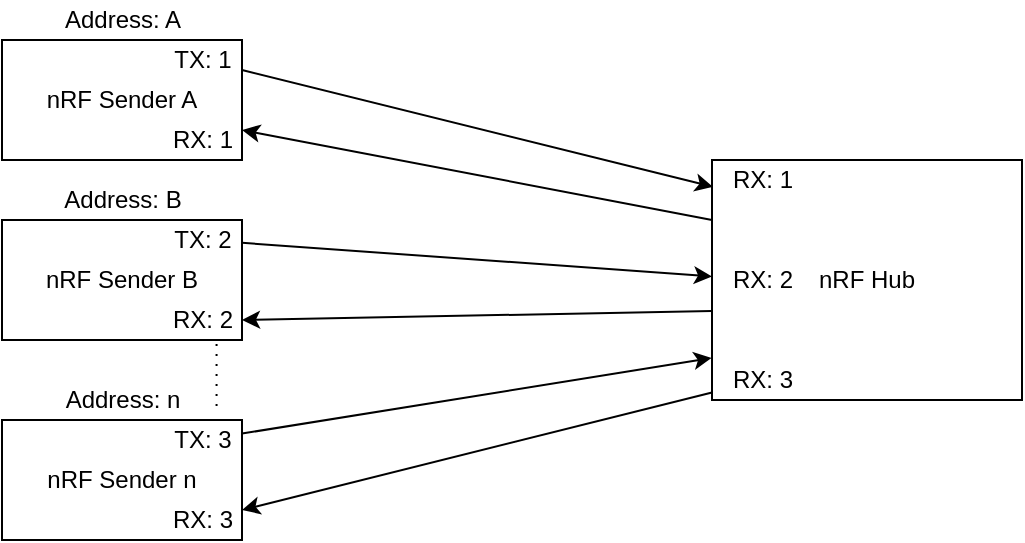 <mxfile version="14.7.6" type="github">
  <diagram id="A4IyuPG652XMWRJrlPqJ" name="Page-1">
    <mxGraphModel dx="1391" dy="530" grid="1" gridSize="10" guides="1" tooltips="1" connect="1" arrows="1" fold="1" page="1" pageScale="1" pageWidth="850" pageHeight="1100" math="0" shadow="0">
      <root>
        <mxCell id="0" />
        <mxCell id="1" parent="0" />
        <mxCell id="AMxbkQby5Cz6vdSXOQPv-2" value="nRF Sender A" style="rounded=0;whiteSpace=wrap;html=1;align=center;" parent="1" vertex="1">
          <mxGeometry x="70" y="80" width="120" height="60" as="geometry" />
        </mxCell>
        <mxCell id="AMxbkQby5Cz6vdSXOQPv-3" value="Address: A" style="text;html=1;align=center;verticalAlign=middle;resizable=0;points=[];autosize=1;strokeColor=none;" parent="1" vertex="1">
          <mxGeometry x="95" y="60" width="70" height="20" as="geometry" />
        </mxCell>
        <mxCell id="xbEQKNHG6fYIvZJpdzs0-14" style="rounded=0;orthogonalLoop=1;jettySize=auto;html=1;entryX=0.011;entryY=0.672;entryDx=0;entryDy=0;entryPerimeter=0;endArrow=classic;endFill=1;" edge="1" parent="1" source="AMxbkQby5Cz6vdSXOQPv-9" target="xbEQKNHG6fYIvZJpdzs0-11">
          <mxGeometry relative="1" as="geometry" />
        </mxCell>
        <mxCell id="AMxbkQby5Cz6vdSXOQPv-9" value="TX: 1" style="text;html=1;align=center;verticalAlign=middle;resizable=0;points=[];autosize=1;strokeColor=none;" parent="1" vertex="1">
          <mxGeometry x="150" y="80" width="40" height="20" as="geometry" />
        </mxCell>
        <mxCell id="AMxbkQby5Cz6vdSXOQPv-10" value="RX: 1" style="text;html=1;align=center;verticalAlign=middle;resizable=0;points=[];autosize=1;strokeColor=none;" parent="1" vertex="1">
          <mxGeometry x="145" y="120" width="50" height="20" as="geometry" />
        </mxCell>
        <mxCell id="xbEQKNHG6fYIvZJpdzs0-3" style="edgeStyle=orthogonalEdgeStyle;rounded=0;orthogonalLoop=1;jettySize=auto;html=1;exitX=0.894;exitY=1.034;exitDx=0;exitDy=0;entryX=0.894;entryY=-0.057;entryDx=0;entryDy=0;endArrow=none;endFill=0;dashed=1;dashPattern=1 4;exitPerimeter=0;entryPerimeter=0;" edge="1" parent="1" source="xbEQKNHG6fYIvZJpdzs0-1" target="xbEQKNHG6fYIvZJpdzs0-2">
          <mxGeometry relative="1" as="geometry" />
        </mxCell>
        <mxCell id="xbEQKNHG6fYIvZJpdzs0-1" value="nRF Sender B" style="rounded=0;whiteSpace=wrap;html=1;align=center;" vertex="1" parent="1">
          <mxGeometry x="70" y="170" width="120" height="60" as="geometry" />
        </mxCell>
        <mxCell id="xbEQKNHG6fYIvZJpdzs0-2" value="nRF Sender n" style="rounded=0;whiteSpace=wrap;html=1;align=center;" vertex="1" parent="1">
          <mxGeometry x="70" y="270" width="120" height="60" as="geometry" />
        </mxCell>
        <mxCell id="xbEQKNHG6fYIvZJpdzs0-16" style="edgeStyle=none;rounded=0;orthogonalLoop=1;jettySize=auto;html=1;endArrow=classic;endFill=1;" edge="1" parent="1" source="xbEQKNHG6fYIvZJpdzs0-4" target="xbEQKNHG6fYIvZJpdzs0-12">
          <mxGeometry relative="1" as="geometry" />
        </mxCell>
        <mxCell id="xbEQKNHG6fYIvZJpdzs0-4" value="TX: 2" style="text;html=1;align=center;verticalAlign=middle;resizable=0;points=[];autosize=1;strokeColor=none;" vertex="1" parent="1">
          <mxGeometry x="150" y="170" width="40" height="20" as="geometry" />
        </mxCell>
        <mxCell id="xbEQKNHG6fYIvZJpdzs0-5" value="RX: 2" style="text;html=1;align=center;verticalAlign=middle;resizable=0;points=[];autosize=1;strokeColor=none;" vertex="1" parent="1">
          <mxGeometry x="145" y="210" width="50" height="20" as="geometry" />
        </mxCell>
        <mxCell id="xbEQKNHG6fYIvZJpdzs0-18" style="edgeStyle=none;rounded=0;orthogonalLoop=1;jettySize=auto;html=1;entryX=-0.003;entryY=-0.052;entryDx=0;entryDy=0;entryPerimeter=0;endArrow=classic;endFill=1;" edge="1" parent="1" source="xbEQKNHG6fYIvZJpdzs0-6" target="xbEQKNHG6fYIvZJpdzs0-13">
          <mxGeometry relative="1" as="geometry" />
        </mxCell>
        <mxCell id="xbEQKNHG6fYIvZJpdzs0-6" value="TX: 3" style="text;html=1;align=center;verticalAlign=middle;resizable=0;points=[];autosize=1;strokeColor=none;" vertex="1" parent="1">
          <mxGeometry x="150" y="270" width="40" height="20" as="geometry" />
        </mxCell>
        <mxCell id="xbEQKNHG6fYIvZJpdzs0-7" value="RX: 3" style="text;html=1;align=center;verticalAlign=middle;resizable=0;points=[];autosize=1;strokeColor=none;" vertex="1" parent="1">
          <mxGeometry x="145" y="310" width="50" height="20" as="geometry" />
        </mxCell>
        <mxCell id="xbEQKNHG6fYIvZJpdzs0-8" value="Address: B" style="text;html=1;align=center;verticalAlign=middle;resizable=0;points=[];autosize=1;strokeColor=none;" vertex="1" parent="1">
          <mxGeometry x="95" y="150" width="70" height="20" as="geometry" />
        </mxCell>
        <mxCell id="xbEQKNHG6fYIvZJpdzs0-9" value="Address: n" style="text;html=1;align=center;verticalAlign=middle;resizable=0;points=[];autosize=1;strokeColor=none;" vertex="1" parent="1">
          <mxGeometry x="95" y="250" width="70" height="20" as="geometry" />
        </mxCell>
        <mxCell id="xbEQKNHG6fYIvZJpdzs0-15" style="edgeStyle=none;rounded=0;orthogonalLoop=1;jettySize=auto;html=1;exitX=0;exitY=0.25;exitDx=0;exitDy=0;entryX=1;entryY=0.75;entryDx=0;entryDy=0;endArrow=classic;endFill=1;" edge="1" parent="1" source="xbEQKNHG6fYIvZJpdzs0-10" target="AMxbkQby5Cz6vdSXOQPv-2">
          <mxGeometry relative="1" as="geometry" />
        </mxCell>
        <mxCell id="xbEQKNHG6fYIvZJpdzs0-17" style="edgeStyle=none;rounded=0;orthogonalLoop=1;jettySize=auto;html=1;exitX=-0.001;exitY=0.629;exitDx=0;exitDy=0;endArrow=classic;endFill=1;exitPerimeter=0;" edge="1" parent="1" source="xbEQKNHG6fYIvZJpdzs0-10">
          <mxGeometry relative="1" as="geometry">
            <mxPoint x="190" y="220" as="targetPoint" />
          </mxGeometry>
        </mxCell>
        <mxCell id="xbEQKNHG6fYIvZJpdzs0-10" value="nRF Hub" style="rounded=0;whiteSpace=wrap;html=1;" vertex="1" parent="1">
          <mxGeometry x="425" y="140" width="155" height="120" as="geometry" />
        </mxCell>
        <mxCell id="xbEQKNHG6fYIvZJpdzs0-11" value="RX: 1" style="text;html=1;align=center;verticalAlign=middle;resizable=0;points=[];autosize=1;strokeColor=none;" vertex="1" parent="1">
          <mxGeometry x="425" y="140" width="50" height="20" as="geometry" />
        </mxCell>
        <mxCell id="xbEQKNHG6fYIvZJpdzs0-12" value="RX: 2" style="text;html=1;align=center;verticalAlign=middle;resizable=0;points=[];autosize=1;strokeColor=none;" vertex="1" parent="1">
          <mxGeometry x="425" y="190" width="50" height="20" as="geometry" />
        </mxCell>
        <mxCell id="xbEQKNHG6fYIvZJpdzs0-19" style="edgeStyle=none;rounded=0;orthogonalLoop=1;jettySize=auto;html=1;endArrow=classic;endFill=1;entryX=1;entryY=0.75;entryDx=0;entryDy=0;" edge="1" parent="1" source="xbEQKNHG6fYIvZJpdzs0-13" target="xbEQKNHG6fYIvZJpdzs0-2">
          <mxGeometry relative="1" as="geometry" />
        </mxCell>
        <mxCell id="xbEQKNHG6fYIvZJpdzs0-13" value="RX: 3" style="text;html=1;align=center;verticalAlign=middle;resizable=0;points=[];autosize=1;strokeColor=none;" vertex="1" parent="1">
          <mxGeometry x="425" y="240" width="50" height="20" as="geometry" />
        </mxCell>
      </root>
    </mxGraphModel>
  </diagram>
</mxfile>
